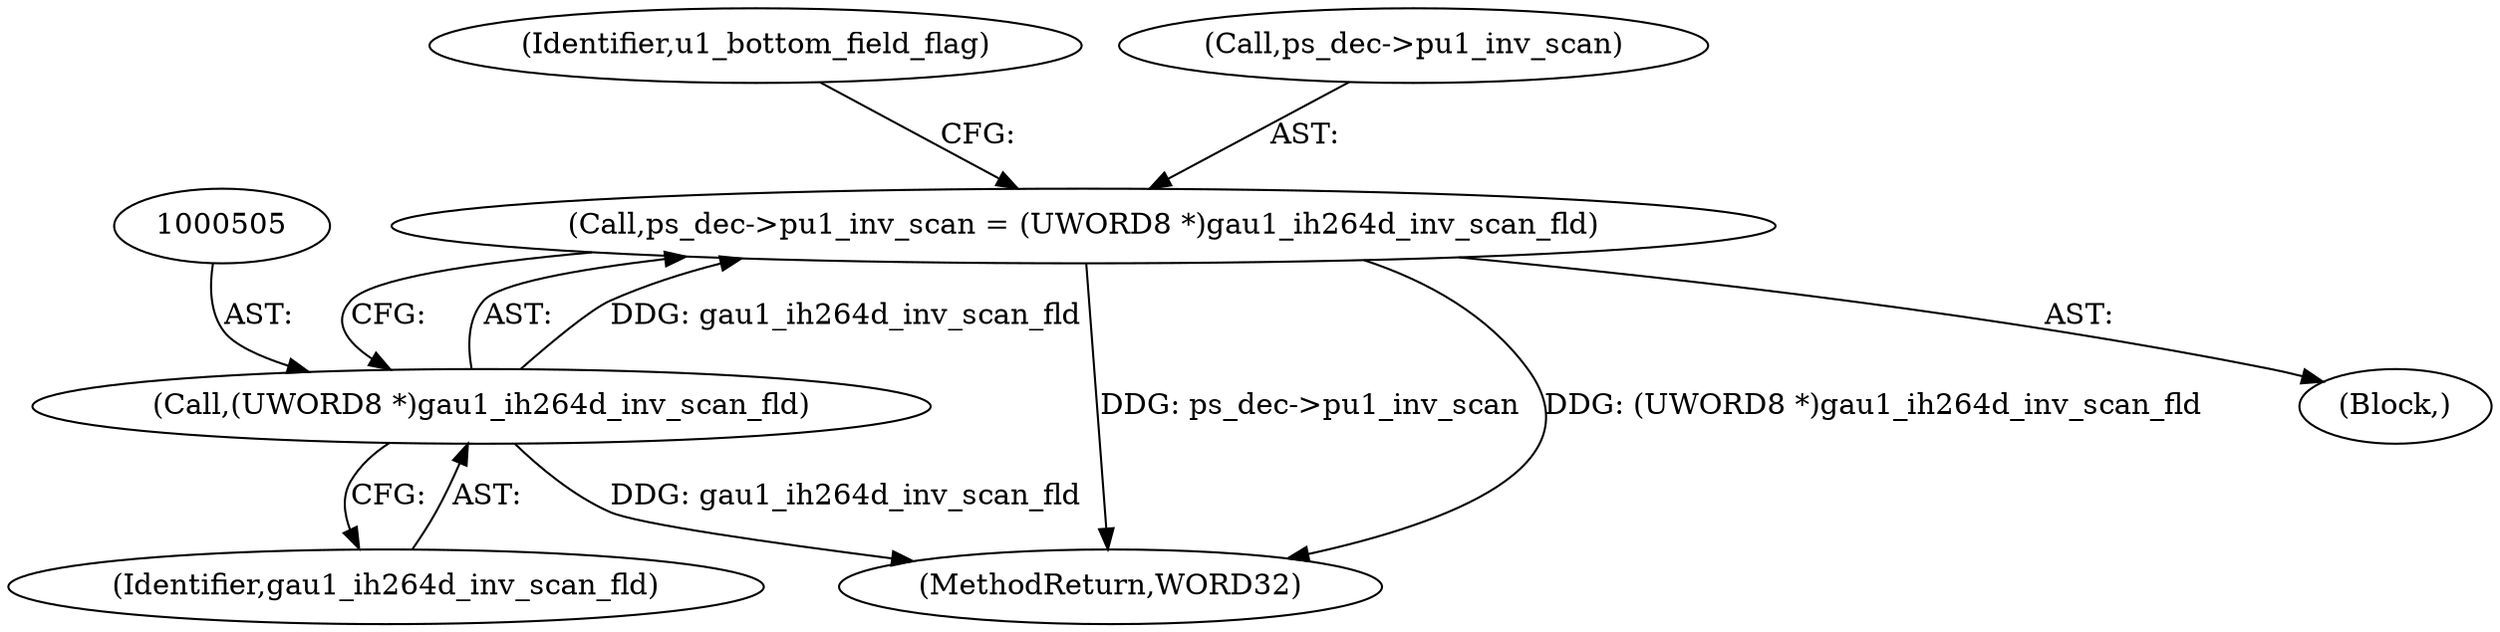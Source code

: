 digraph "0_Android_e629194c62a9a129ce378e08cb1059a8a53f1795_1@pointer" {
"1000500" [label="(Call,ps_dec->pu1_inv_scan = (UWORD8 *)gau1_ih264d_inv_scan_fld)"];
"1000504" [label="(Call,(UWORD8 *)gau1_ih264d_inv_scan_fld)"];
"1000506" [label="(Identifier,gau1_ih264d_inv_scan_fld)"];
"1000508" [label="(Identifier,u1_bottom_field_flag)"];
"1000501" [label="(Call,ps_dec->pu1_inv_scan)"];
"1000504" [label="(Call,(UWORD8 *)gau1_ih264d_inv_scan_fld)"];
"1002570" [label="(MethodReturn,WORD32)"];
"1000499" [label="(Block,)"];
"1000500" [label="(Call,ps_dec->pu1_inv_scan = (UWORD8 *)gau1_ih264d_inv_scan_fld)"];
"1000500" -> "1000499"  [label="AST: "];
"1000500" -> "1000504"  [label="CFG: "];
"1000501" -> "1000500"  [label="AST: "];
"1000504" -> "1000500"  [label="AST: "];
"1000508" -> "1000500"  [label="CFG: "];
"1000500" -> "1002570"  [label="DDG: ps_dec->pu1_inv_scan"];
"1000500" -> "1002570"  [label="DDG: (UWORD8 *)gau1_ih264d_inv_scan_fld"];
"1000504" -> "1000500"  [label="DDG: gau1_ih264d_inv_scan_fld"];
"1000504" -> "1000506"  [label="CFG: "];
"1000505" -> "1000504"  [label="AST: "];
"1000506" -> "1000504"  [label="AST: "];
"1000504" -> "1002570"  [label="DDG: gau1_ih264d_inv_scan_fld"];
}
